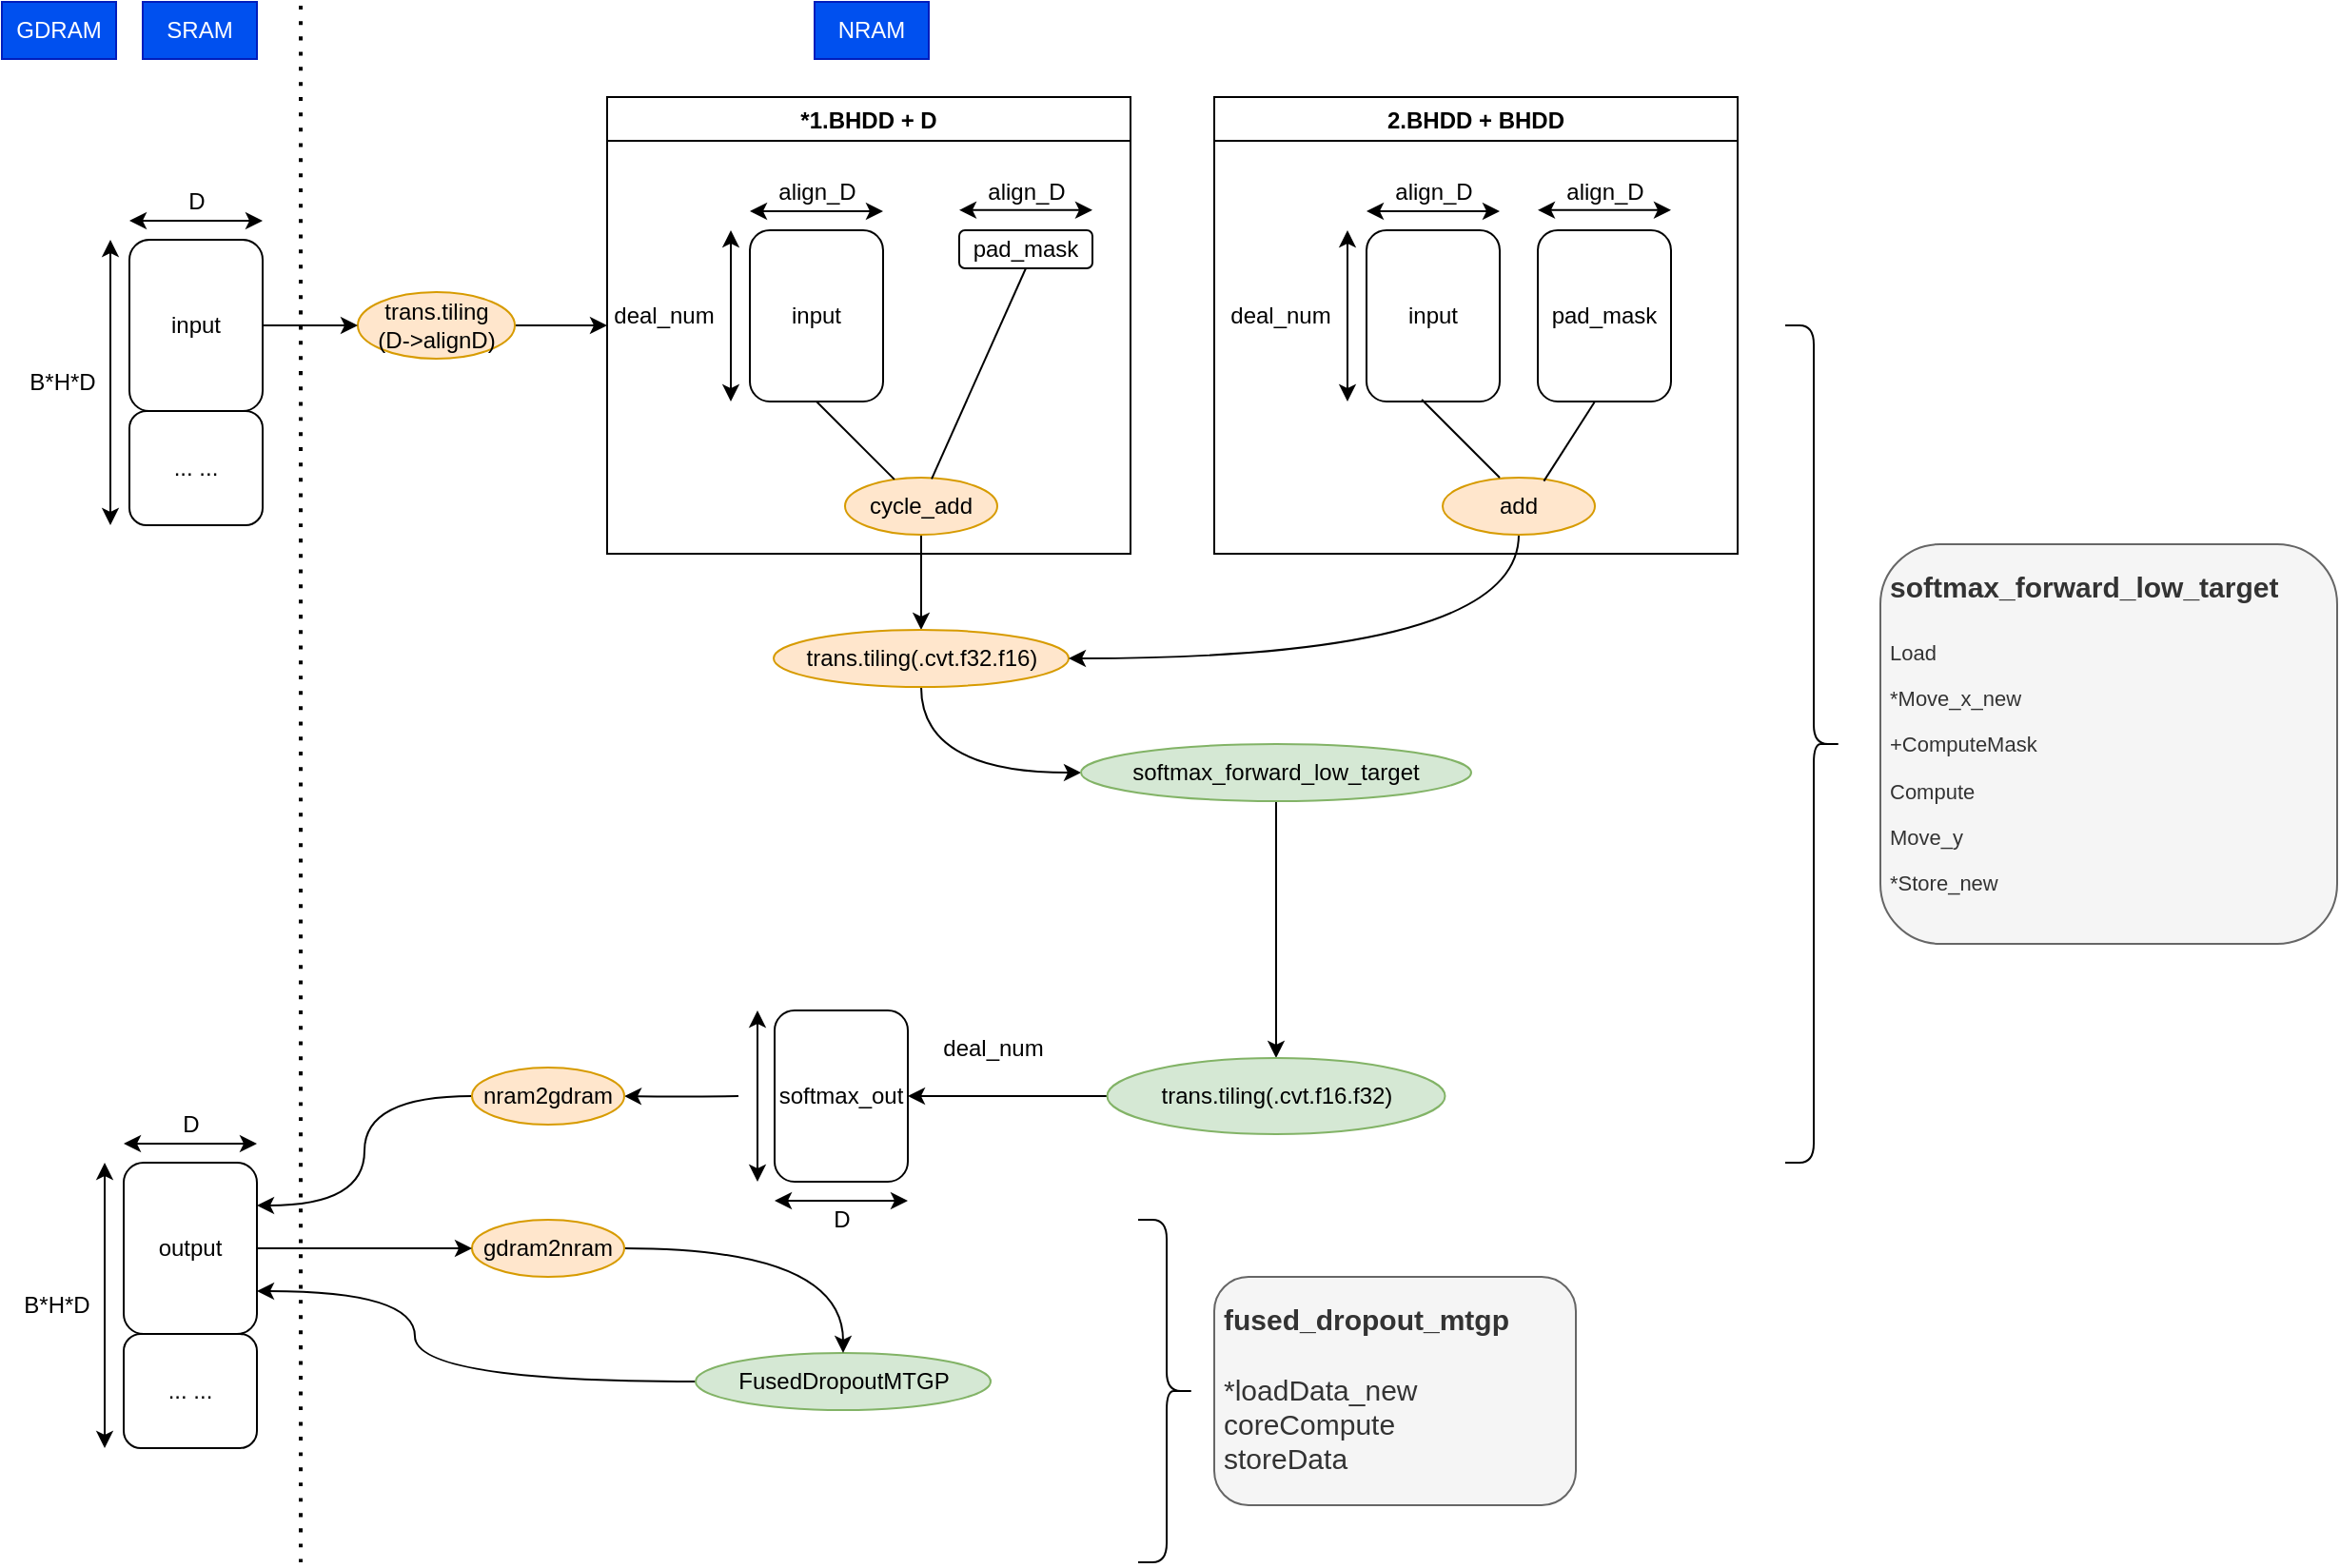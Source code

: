 <mxfile version="20.3.7" type="github">
  <diagram id="jfShUcs9I2K-0doQvZvM" name="第 1 页">
    <mxGraphModel dx="1357" dy="777" grid="1" gridSize="10" guides="1" tooltips="1" connect="1" arrows="1" fold="1" page="1" pageScale="1" pageWidth="3300" pageHeight="4681" math="0" shadow="0">
      <root>
        <mxCell id="0" />
        <mxCell id="1" parent="0" />
        <mxCell id="-qZSoIFsuIlHtvBU8mxr-2" value="pad_mask" style="rounded=1;whiteSpace=wrap;html=1;" parent="1" vertex="1">
          <mxGeometry x="586" y="160" width="70" height="20" as="geometry" />
        </mxCell>
        <mxCell id="-qZSoIFsuIlHtvBU8mxr-38" style="edgeStyle=orthogonalEdgeStyle;rounded=0;orthogonalLoop=1;jettySize=auto;html=1;exitX=0.5;exitY=1;exitDx=0;exitDy=0;entryX=0.5;entryY=0;entryDx=0;entryDy=0;" parent="1" source="-qZSoIFsuIlHtvBU8mxr-19" target="-qZSoIFsuIlHtvBU8mxr-22" edge="1">
          <mxGeometry relative="1" as="geometry" />
        </mxCell>
        <mxCell id="-qZSoIFsuIlHtvBU8mxr-19" value="cycle_add" style="ellipse;whiteSpace=wrap;html=1;fillColor=#ffe6cc;strokeColor=#d79b00;" parent="1" vertex="1">
          <mxGeometry x="526" y="290" width="80" height="30" as="geometry" />
        </mxCell>
        <mxCell id="-qZSoIFsuIlHtvBU8mxr-20" value="" style="endArrow=none;html=1;rounded=0;entryX=0.5;entryY=1;entryDx=0;entryDy=0;" parent="1" source="-qZSoIFsuIlHtvBU8mxr-19" target="-qZSoIFsuIlHtvBU8mxr-1" edge="1">
          <mxGeometry width="50" height="50" relative="1" as="geometry">
            <mxPoint x="446" y="340" as="sourcePoint" />
            <mxPoint x="496" y="290" as="targetPoint" />
          </mxGeometry>
        </mxCell>
        <mxCell id="-qZSoIFsuIlHtvBU8mxr-21" value="" style="endArrow=none;html=1;rounded=0;entryX=0.5;entryY=1;entryDx=0;entryDy=0;exitX=0.569;exitY=0.022;exitDx=0;exitDy=0;exitPerimeter=0;" parent="1" source="-qZSoIFsuIlHtvBU8mxr-19" target="-qZSoIFsuIlHtvBU8mxr-2" edge="1">
          <mxGeometry width="50" height="50" relative="1" as="geometry">
            <mxPoint x="756" y="290" as="sourcePoint" />
            <mxPoint x="806" y="240" as="targetPoint" />
          </mxGeometry>
        </mxCell>
        <mxCell id="-qZSoIFsuIlHtvBU8mxr-99" style="edgeStyle=orthogonalEdgeStyle;curved=1;rounded=0;orthogonalLoop=1;jettySize=auto;html=1;exitX=0.5;exitY=1;exitDx=0;exitDy=0;entryX=0;entryY=0.5;entryDx=0;entryDy=0;" parent="1" source="-qZSoIFsuIlHtvBU8mxr-22" target="-qZSoIFsuIlHtvBU8mxr-33" edge="1">
          <mxGeometry relative="1" as="geometry">
            <mxPoint x="390" y="450" as="targetPoint" />
          </mxGeometry>
        </mxCell>
        <mxCell id="-qZSoIFsuIlHtvBU8mxr-22" value="trans.tiling(.cvt.f32.f16)" style="ellipse;whiteSpace=wrap;html=1;fillColor=#ffe6cc;strokeColor=#d79b00;" parent="1" vertex="1">
          <mxGeometry x="488.5" y="370" width="155" height="30" as="geometry" />
        </mxCell>
        <mxCell id="-qZSoIFsuIlHtvBU8mxr-104" style="edgeStyle=orthogonalEdgeStyle;curved=1;rounded=0;orthogonalLoop=1;jettySize=auto;html=1;entryX=0.5;entryY=0;entryDx=0;entryDy=0;" parent="1" source="-qZSoIFsuIlHtvBU8mxr-33" target="-qZSoIFsuIlHtvBU8mxr-44" edge="1">
          <mxGeometry relative="1" as="geometry">
            <mxPoint x="742.5" y="500" as="targetPoint" />
          </mxGeometry>
        </mxCell>
        <mxCell id="-qZSoIFsuIlHtvBU8mxr-33" value="softmax_forward_low_target" style="ellipse;whiteSpace=wrap;html=1;fillColor=#d5e8d4;strokeColor=#82b366;" parent="1" vertex="1">
          <mxGeometry x="650" y="430" width="205" height="30" as="geometry" />
        </mxCell>
        <mxCell id="-qZSoIFsuIlHtvBU8mxr-103" style="edgeStyle=orthogonalEdgeStyle;curved=1;rounded=0;orthogonalLoop=1;jettySize=auto;html=1;exitX=0;exitY=0.5;exitDx=0;exitDy=0;entryX=1;entryY=0.5;entryDx=0;entryDy=0;" parent="1" source="-qZSoIFsuIlHtvBU8mxr-44" target="-qZSoIFsuIlHtvBU8mxr-46" edge="1">
          <mxGeometry relative="1" as="geometry" />
        </mxCell>
        <mxCell id="-qZSoIFsuIlHtvBU8mxr-44" value="trans.tiling(.cvt.f16.f32)" style="ellipse;whiteSpace=wrap;html=1;fillColor=#d5e8d4;strokeColor=#82b366;" parent="1" vertex="1">
          <mxGeometry x="663.75" y="595" width="177.5" height="40" as="geometry" />
        </mxCell>
        <mxCell id="-qZSoIFsuIlHtvBU8mxr-95" style="edgeStyle=orthogonalEdgeStyle;curved=1;rounded=0;orthogonalLoop=1;jettySize=auto;html=1;entryX=1;entryY=0.5;entryDx=0;entryDy=0;" parent="1" target="-qZSoIFsuIlHtvBU8mxr-93" edge="1">
          <mxGeometry relative="1" as="geometry">
            <mxPoint x="470" y="615" as="sourcePoint" />
          </mxGeometry>
        </mxCell>
        <mxCell id="-qZSoIFsuIlHtvBU8mxr-46" value="softmax_out" style="rounded=1;whiteSpace=wrap;html=1;" parent="1" vertex="1">
          <mxGeometry x="489" y="570" width="70" height="90" as="geometry" />
        </mxCell>
        <mxCell id="-qZSoIFsuIlHtvBU8mxr-48" value="" style="endArrow=classic;startArrow=classic;html=1;rounded=0;" parent="1" edge="1">
          <mxGeometry width="50" height="50" relative="1" as="geometry">
            <mxPoint x="480" y="660" as="sourcePoint" />
            <mxPoint x="480" y="570" as="targetPoint" />
          </mxGeometry>
        </mxCell>
        <mxCell id="-qZSoIFsuIlHtvBU8mxr-49" value="deal_num" style="text;html=1;strokeColor=none;fillColor=none;align=center;verticalAlign=middle;whiteSpace=wrap;rounded=0;" parent="1" vertex="1">
          <mxGeometry x="579" y="580" width="50" height="20" as="geometry" />
        </mxCell>
        <mxCell id="-qZSoIFsuIlHtvBU8mxr-50" value="D" style="text;html=1;strokeColor=none;fillColor=none;align=center;verticalAlign=middle;whiteSpace=wrap;rounded=0;" parent="1" vertex="1">
          <mxGeometry x="496.5" y="670" width="55" height="20" as="geometry" />
        </mxCell>
        <mxCell id="-qZSoIFsuIlHtvBU8mxr-51" value="" style="endArrow=classic;startArrow=classic;html=1;rounded=0;" parent="1" edge="1">
          <mxGeometry width="50" height="50" relative="1" as="geometry">
            <mxPoint x="489" y="670.0" as="sourcePoint" />
            <mxPoint x="559" y="670.0" as="targetPoint" />
          </mxGeometry>
        </mxCell>
        <mxCell id="-qZSoIFsuIlHtvBU8mxr-52" value="" style="group" parent="1" vertex="1" connectable="0">
          <mxGeometry x="90" y="135" width="130" height="180" as="geometry" />
        </mxCell>
        <mxCell id="-qZSoIFsuIlHtvBU8mxr-9" value="... ..." style="rounded=1;whiteSpace=wrap;html=1;" parent="-qZSoIFsuIlHtvBU8mxr-52" vertex="1">
          <mxGeometry x="60" y="120" width="70" height="60" as="geometry" />
        </mxCell>
        <mxCell id="-qZSoIFsuIlHtvBU8mxr-10" value="" style="endArrow=classic;startArrow=classic;html=1;rounded=0;" parent="-qZSoIFsuIlHtvBU8mxr-52" edge="1">
          <mxGeometry width="50" height="50" relative="1" as="geometry">
            <mxPoint x="50" y="180" as="sourcePoint" />
            <mxPoint x="50" y="30.0" as="targetPoint" />
          </mxGeometry>
        </mxCell>
        <mxCell id="-qZSoIFsuIlHtvBU8mxr-11" value="B*H*D" style="text;html=1;strokeColor=none;fillColor=none;align=center;verticalAlign=middle;whiteSpace=wrap;rounded=0;" parent="-qZSoIFsuIlHtvBU8mxr-52" vertex="1">
          <mxGeometry y="95" width="50" height="20" as="geometry" />
        </mxCell>
        <mxCell id="-qZSoIFsuIlHtvBU8mxr-16" value="input" style="rounded=1;whiteSpace=wrap;html=1;" parent="-qZSoIFsuIlHtvBU8mxr-52" vertex="1">
          <mxGeometry x="60" y="30" width="70" height="90" as="geometry" />
        </mxCell>
        <mxCell id="-qZSoIFsuIlHtvBU8mxr-17" value="D" style="text;html=1;strokeColor=none;fillColor=none;align=center;verticalAlign=middle;whiteSpace=wrap;rounded=0;" parent="-qZSoIFsuIlHtvBU8mxr-52" vertex="1">
          <mxGeometry x="67.5" width="55" height="20" as="geometry" />
        </mxCell>
        <mxCell id="-qZSoIFsuIlHtvBU8mxr-18" value="" style="endArrow=classic;startArrow=classic;html=1;rounded=0;" parent="-qZSoIFsuIlHtvBU8mxr-52" edge="1">
          <mxGeometry width="50" height="50" relative="1" as="geometry">
            <mxPoint x="60" y="20.0" as="sourcePoint" />
            <mxPoint x="130" y="20.0" as="targetPoint" />
          </mxGeometry>
        </mxCell>
        <mxCell id="-qZSoIFsuIlHtvBU8mxr-53" value="" style="group" parent="1" vertex="1" connectable="0">
          <mxGeometry x="87" y="620" width="130" height="180" as="geometry" />
        </mxCell>
        <mxCell id="-qZSoIFsuIlHtvBU8mxr-54" value="... ..." style="rounded=1;whiteSpace=wrap;html=1;" parent="-qZSoIFsuIlHtvBU8mxr-53" vertex="1">
          <mxGeometry x="60" y="120" width="70" height="60" as="geometry" />
        </mxCell>
        <mxCell id="-qZSoIFsuIlHtvBU8mxr-55" value="" style="endArrow=classic;startArrow=classic;html=1;rounded=0;" parent="-qZSoIFsuIlHtvBU8mxr-53" edge="1">
          <mxGeometry width="50" height="50" relative="1" as="geometry">
            <mxPoint x="50" y="180" as="sourcePoint" />
            <mxPoint x="50" y="30.0" as="targetPoint" />
          </mxGeometry>
        </mxCell>
        <mxCell id="-qZSoIFsuIlHtvBU8mxr-56" value="B*H*D" style="text;html=1;strokeColor=none;fillColor=none;align=center;verticalAlign=middle;whiteSpace=wrap;rounded=0;" parent="-qZSoIFsuIlHtvBU8mxr-53" vertex="1">
          <mxGeometry y="95" width="50" height="20" as="geometry" />
        </mxCell>
        <mxCell id="-qZSoIFsuIlHtvBU8mxr-57" value="output" style="rounded=1;whiteSpace=wrap;html=1;" parent="-qZSoIFsuIlHtvBU8mxr-53" vertex="1">
          <mxGeometry x="60" y="30" width="70" height="90" as="geometry" />
        </mxCell>
        <mxCell id="-qZSoIFsuIlHtvBU8mxr-58" value="D" style="text;html=1;strokeColor=none;fillColor=none;align=center;verticalAlign=middle;whiteSpace=wrap;rounded=0;" parent="-qZSoIFsuIlHtvBU8mxr-53" vertex="1">
          <mxGeometry x="67.5" width="55" height="20" as="geometry" />
        </mxCell>
        <mxCell id="-qZSoIFsuIlHtvBU8mxr-59" value="" style="endArrow=classic;startArrow=classic;html=1;rounded=0;" parent="-qZSoIFsuIlHtvBU8mxr-53" edge="1">
          <mxGeometry width="50" height="50" relative="1" as="geometry">
            <mxPoint x="60" y="20.0" as="sourcePoint" />
            <mxPoint x="130" y="20.0" as="targetPoint" />
          </mxGeometry>
        </mxCell>
        <mxCell id="-qZSoIFsuIlHtvBU8mxr-63" style="edgeStyle=orthogonalEdgeStyle;curved=1;rounded=0;orthogonalLoop=1;jettySize=auto;html=1;entryX=1;entryY=0.75;entryDx=0;entryDy=0;" parent="1" source="-qZSoIFsuIlHtvBU8mxr-61" target="-qZSoIFsuIlHtvBU8mxr-57" edge="1">
          <mxGeometry relative="1" as="geometry">
            <Array as="points">
              <mxPoint x="300" y="765" />
              <mxPoint x="300" y="718" />
            </Array>
          </mxGeometry>
        </mxCell>
        <mxCell id="-qZSoIFsuIlHtvBU8mxr-61" value="FusedDropoutMTGP" style="ellipse;whiteSpace=wrap;html=1;fillColor=#d5e8d4;strokeColor=#82b366;" parent="1" vertex="1">
          <mxGeometry x="447.5" y="750" width="155" height="30" as="geometry" />
        </mxCell>
        <mxCell id="-qZSoIFsuIlHtvBU8mxr-64" value="pad_mask" style="rounded=1;whiteSpace=wrap;html=1;" parent="1" vertex="1">
          <mxGeometry x="890" y="160" width="70" height="90" as="geometry" />
        </mxCell>
        <mxCell id="-qZSoIFsuIlHtvBU8mxr-65" value="" style="group" parent="1" vertex="1" connectable="0">
          <mxGeometry x="406" y="130" width="140" height="120" as="geometry" />
        </mxCell>
        <mxCell id="-qZSoIFsuIlHtvBU8mxr-1" value="input" style="rounded=1;whiteSpace=wrap;html=1;" parent="-qZSoIFsuIlHtvBU8mxr-65" vertex="1">
          <mxGeometry x="70" y="30" width="70" height="90" as="geometry" />
        </mxCell>
        <mxCell id="-qZSoIFsuIlHtvBU8mxr-3" value="" style="endArrow=classic;startArrow=classic;html=1;rounded=0;" parent="-qZSoIFsuIlHtvBU8mxr-65" edge="1">
          <mxGeometry width="50" height="50" relative="1" as="geometry">
            <mxPoint x="60" y="120" as="sourcePoint" />
            <mxPoint x="60" y="30" as="targetPoint" />
          </mxGeometry>
        </mxCell>
        <mxCell id="-qZSoIFsuIlHtvBU8mxr-4" value="deal_num" style="text;html=1;strokeColor=none;fillColor=none;align=center;verticalAlign=middle;whiteSpace=wrap;rounded=0;" parent="-qZSoIFsuIlHtvBU8mxr-65" vertex="1">
          <mxGeometry y="65" width="50" height="20" as="geometry" />
        </mxCell>
        <mxCell id="-qZSoIFsuIlHtvBU8mxr-5" value="" style="endArrow=classic;startArrow=classic;html=1;rounded=0;" parent="-qZSoIFsuIlHtvBU8mxr-65" edge="1">
          <mxGeometry width="50" height="50" relative="1" as="geometry">
            <mxPoint x="70" y="20" as="sourcePoint" />
            <mxPoint x="140" y="20" as="targetPoint" />
          </mxGeometry>
        </mxCell>
        <mxCell id="-qZSoIFsuIlHtvBU8mxr-6" value="align_D" style="text;html=1;strokeColor=none;fillColor=none;align=center;verticalAlign=middle;whiteSpace=wrap;rounded=0;" parent="-qZSoIFsuIlHtvBU8mxr-65" vertex="1">
          <mxGeometry x="77.5" width="55" height="20" as="geometry" />
        </mxCell>
        <mxCell id="-qZSoIFsuIlHtvBU8mxr-66" value="" style="group" parent="1" vertex="1" connectable="0">
          <mxGeometry x="730" y="130" width="140" height="120" as="geometry" />
        </mxCell>
        <mxCell id="-qZSoIFsuIlHtvBU8mxr-67" value="input" style="rounded=1;whiteSpace=wrap;html=1;" parent="-qZSoIFsuIlHtvBU8mxr-66" vertex="1">
          <mxGeometry x="70" y="30" width="70" height="90" as="geometry" />
        </mxCell>
        <mxCell id="-qZSoIFsuIlHtvBU8mxr-68" value="" style="endArrow=classic;startArrow=classic;html=1;rounded=0;" parent="-qZSoIFsuIlHtvBU8mxr-66" edge="1">
          <mxGeometry width="50" height="50" relative="1" as="geometry">
            <mxPoint x="60" y="120" as="sourcePoint" />
            <mxPoint x="60" y="30" as="targetPoint" />
          </mxGeometry>
        </mxCell>
        <mxCell id="-qZSoIFsuIlHtvBU8mxr-69" value="deal_num" style="text;html=1;strokeColor=none;fillColor=none;align=center;verticalAlign=middle;whiteSpace=wrap;rounded=0;" parent="-qZSoIFsuIlHtvBU8mxr-66" vertex="1">
          <mxGeometry y="65" width="50" height="20" as="geometry" />
        </mxCell>
        <mxCell id="-qZSoIFsuIlHtvBU8mxr-70" value="" style="endArrow=classic;startArrow=classic;html=1;rounded=0;" parent="-qZSoIFsuIlHtvBU8mxr-66" edge="1">
          <mxGeometry width="50" height="50" relative="1" as="geometry">
            <mxPoint x="70" y="20" as="sourcePoint" />
            <mxPoint x="140" y="20" as="targetPoint" />
          </mxGeometry>
        </mxCell>
        <mxCell id="-qZSoIFsuIlHtvBU8mxr-71" value="align_D" style="text;html=1;strokeColor=none;fillColor=none;align=center;verticalAlign=middle;whiteSpace=wrap;rounded=0;" parent="-qZSoIFsuIlHtvBU8mxr-66" vertex="1">
          <mxGeometry x="77.5" width="55" height="20" as="geometry" />
        </mxCell>
        <mxCell id="-qZSoIFsuIlHtvBU8mxr-72" value="" style="group" parent="1" vertex="1" connectable="0">
          <mxGeometry x="586" y="130" width="70" height="20" as="geometry" />
        </mxCell>
        <mxCell id="-qZSoIFsuIlHtvBU8mxr-7" value="align_D" style="text;html=1;strokeColor=none;fillColor=none;align=center;verticalAlign=middle;whiteSpace=wrap;rounded=0;" parent="-qZSoIFsuIlHtvBU8mxr-72" vertex="1">
          <mxGeometry x="7.5" width="55" height="20" as="geometry" />
        </mxCell>
        <mxCell id="-qZSoIFsuIlHtvBU8mxr-8" value="" style="endArrow=classic;startArrow=classic;html=1;rounded=0;" parent="-qZSoIFsuIlHtvBU8mxr-72" edge="1">
          <mxGeometry width="50" height="50" relative="1" as="geometry">
            <mxPoint y="19.41" as="sourcePoint" />
            <mxPoint x="70" y="19.41" as="targetPoint" />
          </mxGeometry>
        </mxCell>
        <mxCell id="-qZSoIFsuIlHtvBU8mxr-74" value="" style="group" parent="1" vertex="1" connectable="0">
          <mxGeometry x="890" y="130" width="70" height="20" as="geometry" />
        </mxCell>
        <mxCell id="-qZSoIFsuIlHtvBU8mxr-75" value="align_D" style="text;html=1;strokeColor=none;fillColor=none;align=center;verticalAlign=middle;whiteSpace=wrap;rounded=0;" parent="-qZSoIFsuIlHtvBU8mxr-74" vertex="1">
          <mxGeometry x="7.5" width="55" height="20" as="geometry" />
        </mxCell>
        <mxCell id="-qZSoIFsuIlHtvBU8mxr-76" value="" style="endArrow=classic;startArrow=classic;html=1;rounded=0;" parent="-qZSoIFsuIlHtvBU8mxr-74" edge="1">
          <mxGeometry width="50" height="50" relative="1" as="geometry">
            <mxPoint y="19.41" as="sourcePoint" />
            <mxPoint x="70" y="19.41" as="targetPoint" />
          </mxGeometry>
        </mxCell>
        <mxCell id="-qZSoIFsuIlHtvBU8mxr-81" style="edgeStyle=orthogonalEdgeStyle;curved=1;rounded=0;orthogonalLoop=1;jettySize=auto;html=1;exitX=0.5;exitY=1;exitDx=0;exitDy=0;entryX=1;entryY=0.5;entryDx=0;entryDy=0;" parent="1" source="-qZSoIFsuIlHtvBU8mxr-77" target="-qZSoIFsuIlHtvBU8mxr-22" edge="1">
          <mxGeometry relative="1" as="geometry" />
        </mxCell>
        <mxCell id="-qZSoIFsuIlHtvBU8mxr-77" value="add" style="ellipse;whiteSpace=wrap;html=1;fillColor=#ffe6cc;strokeColor=#d79b00;" parent="1" vertex="1">
          <mxGeometry x="840" y="290" width="80" height="30" as="geometry" />
        </mxCell>
        <mxCell id="-qZSoIFsuIlHtvBU8mxr-79" value="" style="endArrow=none;html=1;rounded=0;entryX=0.5;entryY=1;entryDx=0;entryDy=0;" parent="1" edge="1">
          <mxGeometry width="50" height="50" relative="1" as="geometry">
            <mxPoint x="869.995" y="289.995" as="sourcePoint" />
            <mxPoint x="829.04" y="249.04" as="targetPoint" />
          </mxGeometry>
        </mxCell>
        <mxCell id="-qZSoIFsuIlHtvBU8mxr-80" value="" style="endArrow=none;html=1;rounded=0;exitX=0.665;exitY=0.061;exitDx=0;exitDy=0;exitPerimeter=0;" parent="1" source="-qZSoIFsuIlHtvBU8mxr-77" edge="1">
          <mxGeometry width="50" height="50" relative="1" as="geometry">
            <mxPoint x="890" y="310" as="sourcePoint" />
            <mxPoint x="920" y="250" as="targetPoint" />
          </mxGeometry>
        </mxCell>
        <mxCell id="-qZSoIFsuIlHtvBU8mxr-82" value="*1.BHDD + D" style="swimlane;" parent="1" vertex="1">
          <mxGeometry x="401" y="90" width="275" height="240" as="geometry" />
        </mxCell>
        <mxCell id="-qZSoIFsuIlHtvBU8mxr-83" value="2.BHDD + BHDD" style="swimlane;" parent="1" vertex="1">
          <mxGeometry x="720" y="90" width="275" height="240" as="geometry" />
        </mxCell>
        <mxCell id="-qZSoIFsuIlHtvBU8mxr-85" value="" style="endArrow=none;dashed=1;html=1;dashPattern=1 3;strokeWidth=2;rounded=0;curved=1;" parent="1" edge="1">
          <mxGeometry width="50" height="50" relative="1" as="geometry">
            <mxPoint x="240" y="860" as="sourcePoint" />
            <mxPoint x="240" y="40" as="targetPoint" />
          </mxGeometry>
        </mxCell>
        <mxCell id="-qZSoIFsuIlHtvBU8mxr-86" value="GDRAM" style="text;html=1;strokeColor=#001DBC;fillColor=#0050ef;align=center;verticalAlign=middle;whiteSpace=wrap;rounded=0;fontColor=#ffffff;" parent="1" vertex="1">
          <mxGeometry x="83" y="40" width="60" height="30" as="geometry" />
        </mxCell>
        <mxCell id="-qZSoIFsuIlHtvBU8mxr-87" value="NRAM" style="text;html=1;strokeColor=#001DBC;fillColor=#0050ef;align=center;verticalAlign=middle;whiteSpace=wrap;rounded=0;fontColor=#ffffff;" parent="1" vertex="1">
          <mxGeometry x="510" y="40" width="60" height="30" as="geometry" />
        </mxCell>
        <mxCell id="-qZSoIFsuIlHtvBU8mxr-88" value="SRAM" style="text;html=1;strokeColor=#001DBC;fillColor=#0050ef;align=center;verticalAlign=middle;whiteSpace=wrap;rounded=0;fontColor=#ffffff;" parent="1" vertex="1">
          <mxGeometry x="157" y="40" width="60" height="30" as="geometry" />
        </mxCell>
        <mxCell id="bBcEcRIMiIv9MEsN5RrY-2" style="edgeStyle=orthogonalEdgeStyle;rounded=0;orthogonalLoop=1;jettySize=auto;html=1;exitX=1;exitY=0.5;exitDx=0;exitDy=0;entryX=0;entryY=0.5;entryDx=0;entryDy=0;" edge="1" parent="1" source="-qZSoIFsuIlHtvBU8mxr-89" target="-qZSoIFsuIlHtvBU8mxr-82">
          <mxGeometry relative="1" as="geometry" />
        </mxCell>
        <mxCell id="-qZSoIFsuIlHtvBU8mxr-89" value="trans.tiling&lt;br&gt;(D-&amp;gt;alignD)" style="ellipse;whiteSpace=wrap;html=1;fillColor=#ffe6cc;strokeColor=#d79b00;" parent="1" vertex="1">
          <mxGeometry x="270" y="192.5" width="82.5" height="35" as="geometry" />
        </mxCell>
        <mxCell id="-qZSoIFsuIlHtvBU8mxr-90" style="edgeStyle=orthogonalEdgeStyle;curved=1;rounded=0;orthogonalLoop=1;jettySize=auto;html=1;exitX=1;exitY=0.5;exitDx=0;exitDy=0;entryX=0;entryY=0.5;entryDx=0;entryDy=0;" parent="1" source="-qZSoIFsuIlHtvBU8mxr-16" target="-qZSoIFsuIlHtvBU8mxr-89" edge="1">
          <mxGeometry relative="1" as="geometry" />
        </mxCell>
        <mxCell id="-qZSoIFsuIlHtvBU8mxr-96" style="edgeStyle=orthogonalEdgeStyle;curved=1;rounded=0;orthogonalLoop=1;jettySize=auto;html=1;exitX=0;exitY=0.5;exitDx=0;exitDy=0;entryX=1;entryY=0.25;entryDx=0;entryDy=0;" parent="1" source="-qZSoIFsuIlHtvBU8mxr-93" target="-qZSoIFsuIlHtvBU8mxr-57" edge="1">
          <mxGeometry relative="1" as="geometry" />
        </mxCell>
        <mxCell id="-qZSoIFsuIlHtvBU8mxr-93" value="nram2gdram" style="ellipse;whiteSpace=wrap;html=1;fillColor=#ffe6cc;strokeColor=#d79b00;" parent="1" vertex="1">
          <mxGeometry x="330" y="600" width="80" height="30" as="geometry" />
        </mxCell>
        <mxCell id="-qZSoIFsuIlHtvBU8mxr-98" style="edgeStyle=orthogonalEdgeStyle;curved=1;rounded=0;orthogonalLoop=1;jettySize=auto;html=1;exitX=1;exitY=0.5;exitDx=0;exitDy=0;entryX=0.5;entryY=0;entryDx=0;entryDy=0;" parent="1" source="-qZSoIFsuIlHtvBU8mxr-94" target="-qZSoIFsuIlHtvBU8mxr-61" edge="1">
          <mxGeometry relative="1" as="geometry" />
        </mxCell>
        <mxCell id="-qZSoIFsuIlHtvBU8mxr-94" value="gdram2nram" style="ellipse;whiteSpace=wrap;html=1;fillColor=#ffe6cc;strokeColor=#d79b00;" parent="1" vertex="1">
          <mxGeometry x="330" y="680" width="80" height="30" as="geometry" />
        </mxCell>
        <mxCell id="-qZSoIFsuIlHtvBU8mxr-97" style="edgeStyle=orthogonalEdgeStyle;curved=1;rounded=0;orthogonalLoop=1;jettySize=auto;html=1;exitX=1;exitY=0.5;exitDx=0;exitDy=0;entryX=0;entryY=0.5;entryDx=0;entryDy=0;" parent="1" source="-qZSoIFsuIlHtvBU8mxr-57" target="-qZSoIFsuIlHtvBU8mxr-94" edge="1">
          <mxGeometry relative="1" as="geometry" />
        </mxCell>
        <mxCell id="bBcEcRIMiIv9MEsN5RrY-3" value="&lt;h1 style=&quot;&quot;&gt;&lt;font style=&quot;font-size: 15px;&quot;&gt;softmax_forward_low_target&lt;/font&gt;&lt;/h1&gt;&lt;p style=&quot;font-size: 11px;&quot;&gt;Load&lt;/p&gt;&lt;p style=&quot;font-size: 11px;&quot;&gt;*Move_x_new&lt;/p&gt;&lt;p style=&quot;font-size: 11px;&quot;&gt;+ComputeMask&lt;/p&gt;&lt;p style=&quot;font-size: 11px;&quot;&gt;Compute&lt;/p&gt;&lt;p style=&quot;font-size: 11px;&quot;&gt;Move_y&lt;/p&gt;&lt;p style=&quot;font-size: 11px;&quot;&gt;*Store_new&lt;/p&gt;" style="text;html=1;strokeColor=#666666;fillColor=#f5f5f5;spacing=5;spacingTop=-20;whiteSpace=wrap;overflow=hidden;rounded=1;fontColor=#333333;" vertex="1" parent="1">
          <mxGeometry x="1070" y="325" width="240" height="210" as="geometry" />
        </mxCell>
        <mxCell id="bBcEcRIMiIv9MEsN5RrY-4" value="" style="shape=curlyBracket;whiteSpace=wrap;html=1;rounded=1;flipH=1;fontSize=11;" vertex="1" parent="1">
          <mxGeometry x="1020" y="210" width="30" height="440" as="geometry" />
        </mxCell>
        <mxCell id="bBcEcRIMiIv9MEsN5RrY-5" value="&lt;h1 style=&quot;&quot;&gt;&lt;span style=&quot;font-size: 15px;&quot;&gt;fused_dropout_mtgp&lt;/span&gt;&lt;/h1&gt;&lt;div&gt;&lt;span style=&quot;font-size: 15px;&quot;&gt;*loadData_new&lt;/span&gt;&lt;/div&gt;&lt;div&gt;&lt;span style=&quot;font-size: 15px;&quot;&gt;coreCompute&lt;/span&gt;&lt;/div&gt;&lt;div&gt;&lt;span style=&quot;font-size: 15px;&quot;&gt;storeData&lt;/span&gt;&lt;/div&gt;" style="text;html=1;strokeColor=#666666;fillColor=#f5f5f5;spacing=5;spacingTop=-20;whiteSpace=wrap;overflow=hidden;rounded=1;fontColor=#333333;" vertex="1" parent="1">
          <mxGeometry x="720" y="710" width="190" height="120" as="geometry" />
        </mxCell>
        <mxCell id="bBcEcRIMiIv9MEsN5RrY-6" value="" style="shape=curlyBracket;whiteSpace=wrap;html=1;rounded=1;flipH=1;fontSize=11;" vertex="1" parent="1">
          <mxGeometry x="680" y="680" width="30" height="180" as="geometry" />
        </mxCell>
      </root>
    </mxGraphModel>
  </diagram>
</mxfile>
